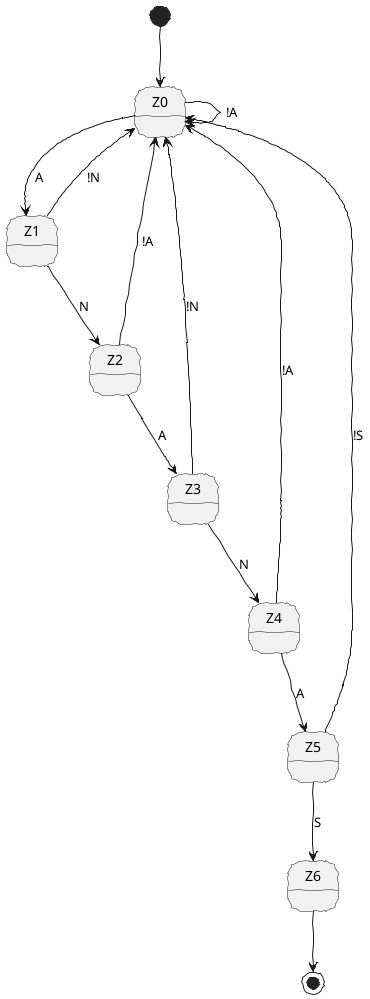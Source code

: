 @startuml

' style
skinparam Handwritten true
skinparam monochrome true

[*] --> Z0
Z0 --> Z1: A
Z0 --> Z0: !A
Z1 --> Z2: N
Z1 --> Z0: !N
Z2 --> Z3: A
Z2 --> Z0: !A
Z3 --> Z4: N
Z3 --> Z0: !N
Z4 --> Z5: A
Z4 --> Z0: !A
Z5 --> Z6: S
Z5 --> Z0: !S
Z6 --> [*]

@enduml